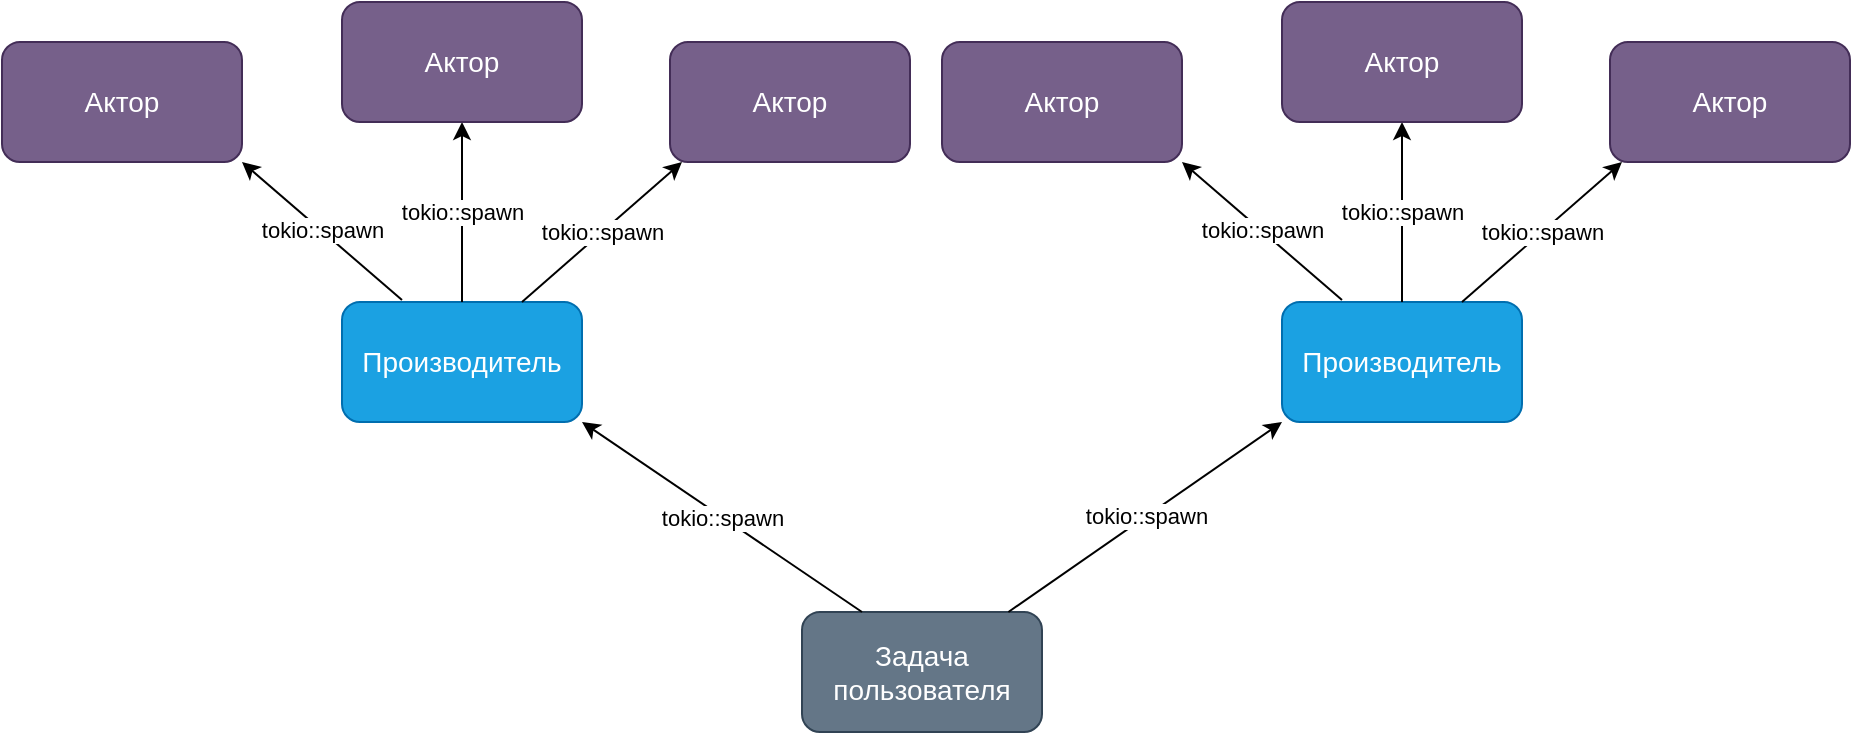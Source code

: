 <mxfile version="27.0.2">
  <diagram name="Page-1" id="4CD6Mvvo7_t6TzAKl-9E">
    <mxGraphModel dx="2187" dy="793" grid="1" gridSize="10" guides="1" tooltips="1" connect="1" arrows="1" fold="1" page="1" pageScale="1" pageWidth="827" pageHeight="1169" math="0" shadow="0">
      <root>
        <mxCell id="0" />
        <mxCell id="1" parent="0" />
        <mxCell id="h471GKbj1zsvHqZ2LlEr-3" value="Производитель" style="rounded=1;whiteSpace=wrap;html=1;fillColor=#1ba1e2;fontColor=#ffffff;strokeColor=#006EAF;fontSize=14;" vertex="1" parent="1">
          <mxGeometry x="130" y="430" width="120" height="60" as="geometry" />
        </mxCell>
        <mxCell id="h471GKbj1zsvHqZ2LlEr-4" value="tokio::spawn" style="endArrow=classic;html=1;rounded=0;" edge="1" parent="1">
          <mxGeometry width="50" height="50" relative="1" as="geometry">
            <mxPoint x="160" y="429" as="sourcePoint" />
            <mxPoint x="80" y="360" as="targetPoint" />
          </mxGeometry>
        </mxCell>
        <mxCell id="h471GKbj1zsvHqZ2LlEr-5" value="tokio::spawn" style="endArrow=classic;html=1;rounded=0;exitX=0.75;exitY=0;exitDx=0;exitDy=0;horizontal=1;" edge="1" parent="1" source="h471GKbj1zsvHqZ2LlEr-3">
          <mxGeometry width="50" height="50" relative="1" as="geometry">
            <mxPoint x="220" y="419" as="sourcePoint" />
            <mxPoint x="300" y="360" as="targetPoint" />
          </mxGeometry>
        </mxCell>
        <mxCell id="h471GKbj1zsvHqZ2LlEr-6" value="tokio::spawn" style="endArrow=classic;html=1;rounded=0;exitX=0.5;exitY=0;exitDx=0;exitDy=0;horizontal=1;" edge="1" parent="1" source="h471GKbj1zsvHqZ2LlEr-3">
          <mxGeometry width="50" height="50" relative="1" as="geometry">
            <mxPoint x="220" y="409" as="sourcePoint" />
            <mxPoint x="190" y="340" as="targetPoint" />
          </mxGeometry>
        </mxCell>
        <mxCell id="h471GKbj1zsvHqZ2LlEr-7" value="Актор" style="rounded=1;whiteSpace=wrap;html=1;fillColor=#76608a;strokeColor=#432D57;fontColor=#ffffff;fontSize=14;" vertex="1" parent="1">
          <mxGeometry x="130" y="280" width="120" height="60" as="geometry" />
        </mxCell>
        <mxCell id="h471GKbj1zsvHqZ2LlEr-8" value="Актор" style="rounded=1;whiteSpace=wrap;html=1;fillColor=#76608a;strokeColor=#432D57;fontColor=#ffffff;fontSize=14;" vertex="1" parent="1">
          <mxGeometry x="294" y="300" width="120" height="60" as="geometry" />
        </mxCell>
        <mxCell id="h471GKbj1zsvHqZ2LlEr-9" value="Актор" style="rounded=1;whiteSpace=wrap;html=1;fillColor=#76608a;strokeColor=#432D57;fontColor=#ffffff;fontSize=14;" vertex="1" parent="1">
          <mxGeometry x="-40" y="300" width="120" height="60" as="geometry" />
        </mxCell>
        <mxCell id="h471GKbj1zsvHqZ2LlEr-10" value="Производитель" style="rounded=1;whiteSpace=wrap;html=1;fillColor=#1ba1e2;fontColor=#ffffff;strokeColor=#006EAF;fontSize=14;" vertex="1" parent="1">
          <mxGeometry x="600" y="430" width="120" height="60" as="geometry" />
        </mxCell>
        <mxCell id="h471GKbj1zsvHqZ2LlEr-11" value="tokio::spawn" style="endArrow=classic;html=1;rounded=0;" edge="1" parent="1">
          <mxGeometry width="50" height="50" relative="1" as="geometry">
            <mxPoint x="630" y="429" as="sourcePoint" />
            <mxPoint x="550" y="360" as="targetPoint" />
          </mxGeometry>
        </mxCell>
        <mxCell id="h471GKbj1zsvHqZ2LlEr-12" value="tokio::spawn" style="endArrow=classic;html=1;rounded=0;exitX=0.75;exitY=0;exitDx=0;exitDy=0;" edge="1" parent="1" source="h471GKbj1zsvHqZ2LlEr-10">
          <mxGeometry width="50" height="50" relative="1" as="geometry">
            <mxPoint x="690" y="419" as="sourcePoint" />
            <mxPoint x="770" y="360" as="targetPoint" />
          </mxGeometry>
        </mxCell>
        <mxCell id="h471GKbj1zsvHqZ2LlEr-13" value="tokio::spawn" style="endArrow=classic;html=1;rounded=0;exitX=0.5;exitY=0;exitDx=0;exitDy=0;" edge="1" parent="1" source="h471GKbj1zsvHqZ2LlEr-10">
          <mxGeometry width="50" height="50" relative="1" as="geometry">
            <mxPoint x="690" y="409" as="sourcePoint" />
            <mxPoint x="660" y="340" as="targetPoint" />
          </mxGeometry>
        </mxCell>
        <mxCell id="h471GKbj1zsvHqZ2LlEr-14" value="Актор" style="rounded=1;whiteSpace=wrap;html=1;fillColor=#76608a;strokeColor=#432D57;fontColor=#ffffff;fontSize=14;" vertex="1" parent="1">
          <mxGeometry x="600" y="280" width="120" height="60" as="geometry" />
        </mxCell>
        <mxCell id="h471GKbj1zsvHqZ2LlEr-15" value="Актор" style="rounded=1;whiteSpace=wrap;html=1;fillColor=#76608a;strokeColor=#432D57;fontColor=#ffffff;fontSize=14;" vertex="1" parent="1">
          <mxGeometry x="764" y="300" width="120" height="60" as="geometry" />
        </mxCell>
        <mxCell id="h471GKbj1zsvHqZ2LlEr-16" value="Актор" style="rounded=1;whiteSpace=wrap;html=1;fillColor=#76608a;strokeColor=#432D57;fontColor=#ffffff;fontSize=14;" vertex="1" parent="1">
          <mxGeometry x="430" y="300" width="120" height="60" as="geometry" />
        </mxCell>
        <mxCell id="h471GKbj1zsvHqZ2LlEr-17" value="Задача пользователя" style="rounded=1;whiteSpace=wrap;html=1;fillColor=#647687;fontColor=#ffffff;strokeColor=#314354;fontSize=14;" vertex="1" parent="1">
          <mxGeometry x="360" y="585" width="120" height="60" as="geometry" />
        </mxCell>
        <mxCell id="h471GKbj1zsvHqZ2LlEr-18" value="tokio::spawn" style="endArrow=classic;html=1;rounded=0;exitX=0.25;exitY=0;exitDx=0;exitDy=0;entryX=1;entryY=1;entryDx=0;entryDy=0;" edge="1" parent="1" source="h471GKbj1zsvHqZ2LlEr-17" target="h471GKbj1zsvHqZ2LlEr-3">
          <mxGeometry width="50" height="50" relative="1" as="geometry">
            <mxPoint x="550" y="460" as="sourcePoint" />
            <mxPoint x="600" y="410" as="targetPoint" />
          </mxGeometry>
        </mxCell>
        <mxCell id="h471GKbj1zsvHqZ2LlEr-19" value="tokio::spawn" style="endArrow=classic;html=1;rounded=0;entryX=0;entryY=1;entryDx=0;entryDy=0;" edge="1" parent="1" source="h471GKbj1zsvHqZ2LlEr-17" target="h471GKbj1zsvHqZ2LlEr-10">
          <mxGeometry width="50" height="50" relative="1" as="geometry">
            <mxPoint x="550" y="460" as="sourcePoint" />
            <mxPoint x="600" y="410" as="targetPoint" />
          </mxGeometry>
        </mxCell>
      </root>
    </mxGraphModel>
  </diagram>
</mxfile>

